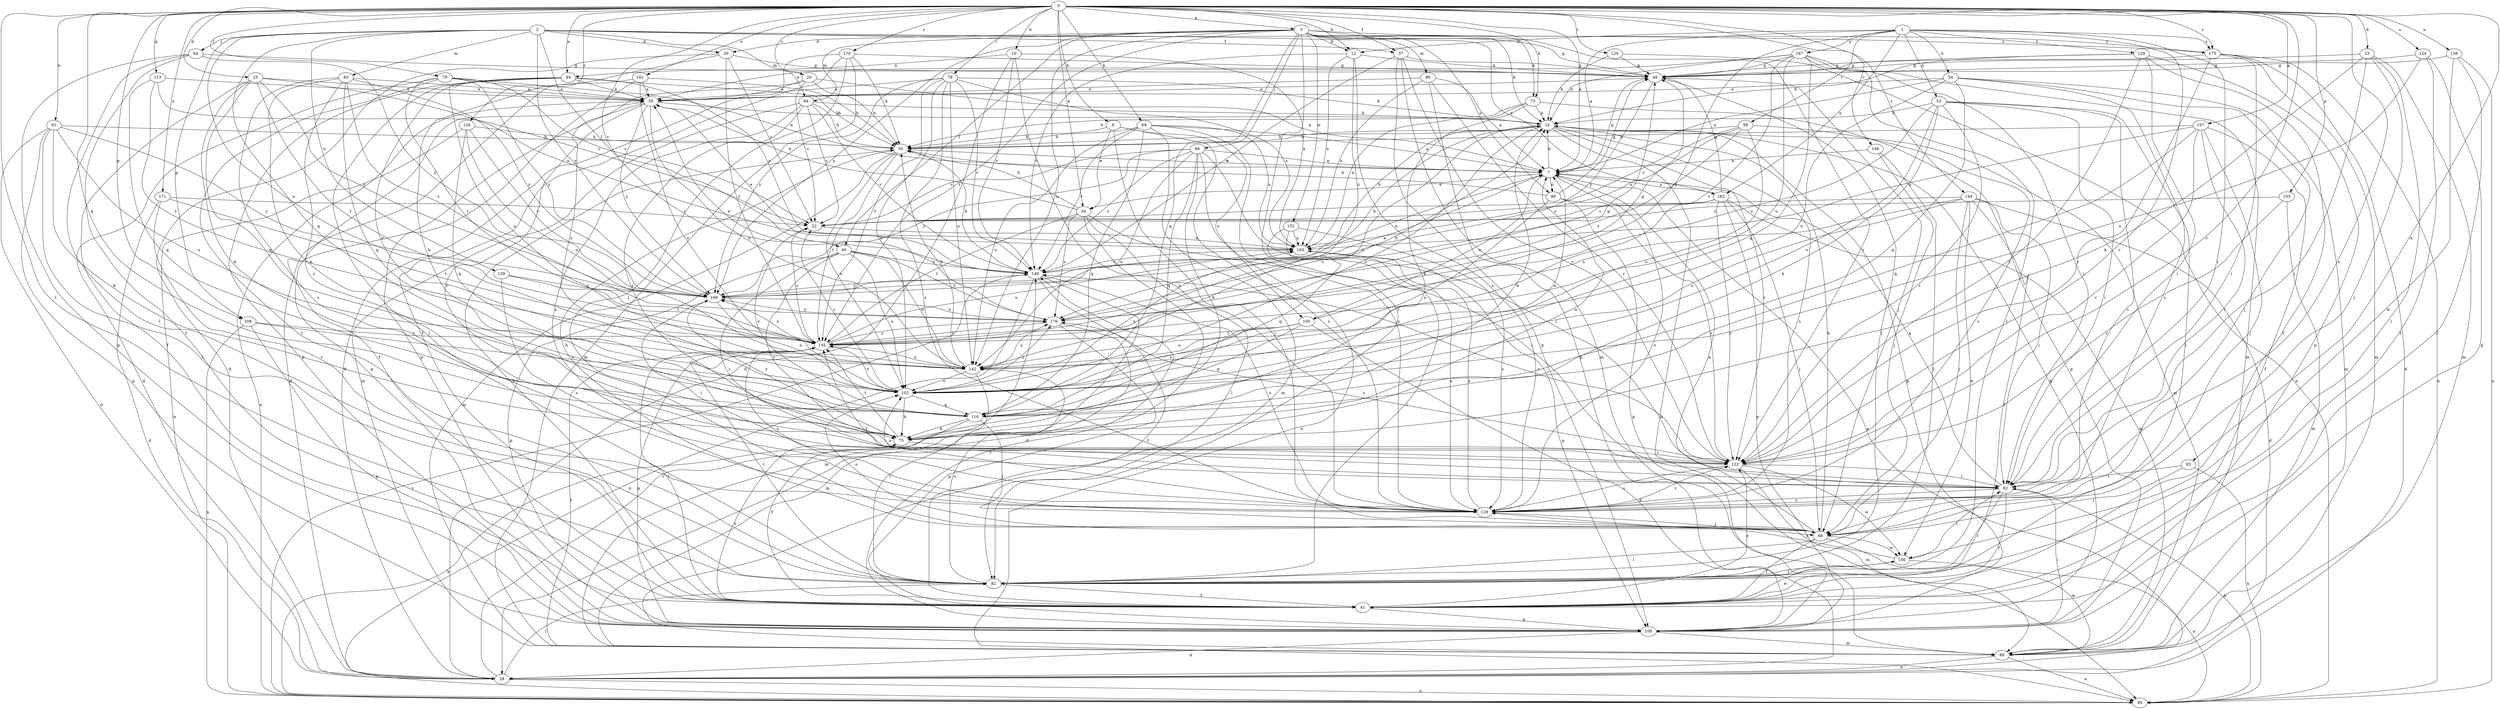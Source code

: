 strict digraph  {
0;
1;
2;
3;
7;
9;
10;
12;
14;
20;
22;
23;
25;
26;
28;
34;
35;
37;
40;
41;
48;
53;
54;
55;
58;
62;
64;
66;
68;
69;
73;
75;
78;
79;
82;
83;
84;
86;
88;
91;
93;
94;
95;
99;
100;
102;
103;
107;
108;
109;
113;
116;
120;
122;
124;
126;
128;
129;
135;
138;
139;
142;
144;
146;
149;
152;
156;
161;
162;
163;
167;
169;
170;
171;
175;
176;
0 -> 3  [label=a];
0 -> 7  [label=a];
0 -> 9  [label=b];
0 -> 10  [label=b];
0 -> 12  [label=b];
0 -> 20  [label=c];
0 -> 23  [label=d];
0 -> 25  [label=d];
0 -> 34  [label=e];
0 -> 37  [label=f];
0 -> 69  [label=k];
0 -> 73  [label=k];
0 -> 78  [label=l];
0 -> 79  [label=l];
0 -> 82  [label=l];
0 -> 91  [label=n];
0 -> 93  [label=n];
0 -> 94  [label=n];
0 -> 103  [label=p];
0 -> 107  [label=p];
0 -> 108  [label=p];
0 -> 113  [label=q];
0 -> 116  [label=q];
0 -> 120  [label=r];
0 -> 122  [label=r];
0 -> 124  [label=s];
0 -> 126  [label=s];
0 -> 128  [label=s];
0 -> 138  [label=u];
0 -> 144  [label=v];
0 -> 146  [label=v];
0 -> 149  [label=v];
0 -> 161  [label=x];
0 -> 170  [label=z];
0 -> 171  [label=z];
0 -> 175  [label=z];
1 -> 7  [label=a];
1 -> 12  [label=b];
1 -> 53  [label=h];
1 -> 54  [label=h];
1 -> 58  [label=i];
1 -> 62  [label=i];
1 -> 122  [label=r];
1 -> 129  [label=t];
1 -> 135  [label=t];
1 -> 162  [label=x];
1 -> 167  [label=y];
1 -> 175  [label=z];
2 -> 26  [label=d];
2 -> 37  [label=f];
2 -> 40  [label=f];
2 -> 48  [label=g];
2 -> 64  [label=j];
2 -> 83  [label=m];
2 -> 84  [label=m];
2 -> 108  [label=p];
2 -> 116  [label=q];
2 -> 139  [label=u];
2 -> 142  [label=u];
2 -> 169  [label=y];
2 -> 175  [label=z];
3 -> 12  [label=b];
3 -> 14  [label=b];
3 -> 26  [label=d];
3 -> 40  [label=f];
3 -> 66  [label=j];
3 -> 73  [label=k];
3 -> 82  [label=l];
3 -> 84  [label=m];
3 -> 86  [label=m];
3 -> 99  [label=o];
3 -> 116  [label=q];
3 -> 122  [label=r];
3 -> 135  [label=t];
3 -> 142  [label=u];
3 -> 152  [label=w];
3 -> 162  [label=x];
3 -> 169  [label=y];
3 -> 175  [label=z];
7 -> 14  [label=b];
7 -> 34  [label=e];
7 -> 48  [label=g];
7 -> 99  [label=o];
7 -> 100  [label=o];
7 -> 128  [label=s];
7 -> 162  [label=x];
9 -> 34  [label=e];
9 -> 55  [label=h];
9 -> 68  [label=j];
9 -> 100  [label=o];
9 -> 128  [label=s];
10 -> 28  [label=d];
10 -> 94  [label=n];
10 -> 128  [label=s];
10 -> 149  [label=v];
10 -> 163  [label=x];
12 -> 48  [label=g];
12 -> 128  [label=s];
12 -> 149  [label=v];
12 -> 163  [label=x];
12 -> 176  [label=z];
14 -> 55  [label=h];
14 -> 88  [label=m];
14 -> 95  [label=n];
14 -> 102  [label=o];
14 -> 109  [label=p];
14 -> 122  [label=r];
14 -> 128  [label=s];
14 -> 142  [label=u];
20 -> 7  [label=a];
20 -> 22  [label=c];
20 -> 35  [label=e];
20 -> 55  [label=h];
20 -> 102  [label=o];
22 -> 163  [label=x];
23 -> 48  [label=g];
23 -> 62  [label=i];
23 -> 68  [label=j];
23 -> 75  [label=k];
23 -> 82  [label=l];
23 -> 88  [label=m];
25 -> 35  [label=e];
25 -> 41  [label=f];
25 -> 75  [label=k];
25 -> 116  [label=q];
25 -> 135  [label=t];
25 -> 163  [label=x];
25 -> 169  [label=y];
26 -> 22  [label=c];
26 -> 28  [label=d];
26 -> 48  [label=g];
26 -> 75  [label=k];
26 -> 135  [label=t];
28 -> 7  [label=a];
28 -> 82  [label=l];
28 -> 95  [label=n];
28 -> 149  [label=v];
34 -> 28  [label=d];
34 -> 35  [label=e];
34 -> 55  [label=h];
34 -> 62  [label=i];
34 -> 82  [label=l];
34 -> 135  [label=t];
34 -> 176  [label=z];
35 -> 14  [label=b];
35 -> 41  [label=f];
35 -> 109  [label=p];
35 -> 122  [label=r];
35 -> 142  [label=u];
35 -> 169  [label=y];
37 -> 48  [label=g];
37 -> 88  [label=m];
37 -> 109  [label=p];
37 -> 122  [label=r];
37 -> 149  [label=v];
40 -> 62  [label=i];
40 -> 102  [label=o];
40 -> 109  [label=p];
40 -> 122  [label=r];
40 -> 142  [label=u];
40 -> 149  [label=v];
40 -> 176  [label=z];
41 -> 55  [label=h];
41 -> 109  [label=p];
41 -> 122  [label=r];
41 -> 135  [label=t];
41 -> 156  [label=w];
48 -> 35  [label=e];
48 -> 68  [label=j];
48 -> 82  [label=l];
48 -> 169  [label=y];
53 -> 14  [label=b];
53 -> 62  [label=i];
53 -> 75  [label=k];
53 -> 82  [label=l];
53 -> 102  [label=o];
53 -> 122  [label=r];
53 -> 128  [label=s];
53 -> 176  [label=z];
54 -> 7  [label=a];
54 -> 35  [label=e];
54 -> 68  [label=j];
54 -> 88  [label=m];
54 -> 116  [label=q];
54 -> 128  [label=s];
54 -> 142  [label=u];
55 -> 7  [label=a];
55 -> 88  [label=m];
55 -> 102  [label=o];
55 -> 135  [label=t];
58 -> 22  [label=c];
58 -> 55  [label=h];
58 -> 102  [label=o];
58 -> 128  [label=s];
58 -> 163  [label=x];
58 -> 176  [label=z];
62 -> 7  [label=a];
62 -> 41  [label=f];
62 -> 82  [label=l];
62 -> 95  [label=n];
62 -> 102  [label=o];
62 -> 128  [label=s];
64 -> 41  [label=f];
64 -> 48  [label=g];
64 -> 82  [label=l];
64 -> 109  [label=p];
64 -> 169  [label=y];
66 -> 7  [label=a];
66 -> 22  [label=c];
66 -> 62  [label=i];
66 -> 75  [label=k];
66 -> 95  [label=n];
66 -> 116  [label=q];
66 -> 142  [label=u];
66 -> 149  [label=v];
66 -> 169  [label=y];
68 -> 7  [label=a];
68 -> 14  [label=b];
68 -> 41  [label=f];
68 -> 55  [label=h];
68 -> 82  [label=l];
68 -> 88  [label=m];
68 -> 102  [label=o];
68 -> 156  [label=w];
69 -> 7  [label=a];
69 -> 55  [label=h];
69 -> 88  [label=m];
69 -> 116  [label=q];
69 -> 128  [label=s];
69 -> 142  [label=u];
69 -> 149  [label=v];
69 -> 163  [label=x];
73 -> 14  [label=b];
73 -> 55  [label=h];
73 -> 75  [label=k];
73 -> 109  [label=p];
73 -> 163  [label=x];
75 -> 7  [label=a];
75 -> 14  [label=b];
75 -> 41  [label=f];
75 -> 122  [label=r];
75 -> 135  [label=t];
75 -> 169  [label=y];
78 -> 14  [label=b];
78 -> 35  [label=e];
78 -> 102  [label=o];
78 -> 128  [label=s];
78 -> 135  [label=t];
78 -> 142  [label=u];
78 -> 149  [label=v];
78 -> 163  [label=x];
78 -> 169  [label=y];
79 -> 7  [label=a];
79 -> 22  [label=c];
79 -> 28  [label=d];
79 -> 35  [label=e];
79 -> 82  [label=l];
79 -> 135  [label=t];
79 -> 169  [label=y];
82 -> 41  [label=f];
82 -> 135  [label=t];
82 -> 142  [label=u];
83 -> 35  [label=e];
83 -> 75  [label=k];
83 -> 116  [label=q];
83 -> 122  [label=r];
83 -> 128  [label=s];
83 -> 169  [label=y];
83 -> 176  [label=z];
84 -> 14  [label=b];
84 -> 22  [label=c];
84 -> 55  [label=h];
84 -> 88  [label=m];
84 -> 122  [label=r];
84 -> 128  [label=s];
84 -> 149  [label=v];
86 -> 7  [label=a];
86 -> 35  [label=e];
86 -> 109  [label=p];
86 -> 122  [label=r];
86 -> 163  [label=x];
88 -> 28  [label=d];
88 -> 95  [label=n];
88 -> 135  [label=t];
91 -> 28  [label=d];
91 -> 55  [label=h];
91 -> 75  [label=k];
91 -> 82  [label=l];
91 -> 109  [label=p];
91 -> 142  [label=u];
91 -> 169  [label=y];
93 -> 62  [label=i];
93 -> 68  [label=j];
93 -> 95  [label=n];
94 -> 35  [label=e];
94 -> 55  [label=h];
94 -> 82  [label=l];
94 -> 102  [label=o];
94 -> 109  [label=p];
94 -> 142  [label=u];
94 -> 163  [label=x];
95 -> 35  [label=e];
95 -> 75  [label=k];
95 -> 149  [label=v];
99 -> 48  [label=g];
99 -> 55  [label=h];
99 -> 102  [label=o];
99 -> 109  [label=p];
99 -> 122  [label=r];
100 -> 28  [label=d];
100 -> 48  [label=g];
100 -> 102  [label=o];
100 -> 116  [label=q];
100 -> 135  [label=t];
100 -> 142  [label=u];
102 -> 7  [label=a];
102 -> 22  [label=c];
102 -> 75  [label=k];
102 -> 116  [label=q];
102 -> 135  [label=t];
102 -> 163  [label=x];
102 -> 176  [label=z];
103 -> 22  [label=c];
103 -> 88  [label=m];
103 -> 122  [label=r];
107 -> 41  [label=f];
107 -> 55  [label=h];
107 -> 62  [label=i];
107 -> 68  [label=j];
107 -> 116  [label=q];
107 -> 122  [label=r];
107 -> 163  [label=x];
108 -> 95  [label=n];
108 -> 102  [label=o];
108 -> 109  [label=p];
108 -> 135  [label=t];
109 -> 14  [label=b];
109 -> 28  [label=d];
109 -> 62  [label=i];
109 -> 88  [label=m];
109 -> 149  [label=v];
113 -> 22  [label=c];
113 -> 35  [label=e];
113 -> 116  [label=q];
113 -> 135  [label=t];
116 -> 22  [label=c];
116 -> 41  [label=f];
116 -> 68  [label=j];
116 -> 75  [label=k];
120 -> 14  [label=b];
120 -> 48  [label=g];
120 -> 95  [label=n];
122 -> 62  [label=i];
122 -> 88  [label=m];
122 -> 128  [label=s];
122 -> 149  [label=v];
122 -> 156  [label=w];
122 -> 176  [label=z];
124 -> 41  [label=f];
124 -> 48  [label=g];
124 -> 102  [label=o];
124 -> 109  [label=p];
126 -> 55  [label=h];
126 -> 95  [label=n];
126 -> 116  [label=q];
126 -> 142  [label=u];
126 -> 169  [label=y];
128 -> 68  [label=j];
128 -> 122  [label=r];
128 -> 135  [label=t];
128 -> 163  [label=x];
129 -> 14  [label=b];
129 -> 41  [label=f];
129 -> 48  [label=g];
129 -> 62  [label=i];
129 -> 109  [label=p];
129 -> 122  [label=r];
135 -> 14  [label=b];
135 -> 22  [label=c];
135 -> 48  [label=g];
135 -> 109  [label=p];
135 -> 128  [label=s];
135 -> 142  [label=u];
135 -> 163  [label=x];
135 -> 169  [label=y];
135 -> 176  [label=z];
138 -> 41  [label=f];
138 -> 48  [label=g];
138 -> 95  [label=n];
138 -> 156  [label=w];
139 -> 128  [label=s];
139 -> 135  [label=t];
139 -> 169  [label=y];
142 -> 55  [label=h];
142 -> 82  [label=l];
142 -> 102  [label=o];
142 -> 176  [label=z];
144 -> 22  [label=c];
144 -> 28  [label=d];
144 -> 41  [label=f];
144 -> 62  [label=i];
144 -> 68  [label=j];
144 -> 142  [label=u];
144 -> 156  [label=w];
144 -> 176  [label=z];
146 -> 7  [label=a];
146 -> 68  [label=j];
146 -> 82  [label=l];
149 -> 7  [label=a];
149 -> 35  [label=e];
149 -> 41  [label=f];
149 -> 55  [label=h];
149 -> 88  [label=m];
149 -> 95  [label=n];
149 -> 128  [label=s];
149 -> 169  [label=y];
152 -> 82  [label=l];
152 -> 116  [label=q];
152 -> 128  [label=s];
152 -> 163  [label=x];
156 -> 62  [label=i];
156 -> 82  [label=l];
156 -> 95  [label=n];
156 -> 128  [label=s];
161 -> 28  [label=d];
161 -> 35  [label=e];
161 -> 55  [label=h];
161 -> 102  [label=o];
161 -> 109  [label=p];
162 -> 22  [label=c];
162 -> 48  [label=g];
162 -> 68  [label=j];
162 -> 88  [label=m];
162 -> 109  [label=p];
162 -> 122  [label=r];
162 -> 176  [label=z];
163 -> 14  [label=b];
163 -> 109  [label=p];
163 -> 128  [label=s];
163 -> 149  [label=v];
167 -> 14  [label=b];
167 -> 35  [label=e];
167 -> 48  [label=g];
167 -> 62  [label=i];
167 -> 82  [label=l];
167 -> 88  [label=m];
167 -> 116  [label=q];
167 -> 135  [label=t];
167 -> 142  [label=u];
169 -> 7  [label=a];
169 -> 14  [label=b];
169 -> 62  [label=i];
169 -> 102  [label=o];
169 -> 176  [label=z];
170 -> 28  [label=d];
170 -> 41  [label=f];
170 -> 48  [label=g];
170 -> 55  [label=h];
170 -> 68  [label=j];
170 -> 88  [label=m];
171 -> 22  [label=c];
171 -> 28  [label=d];
171 -> 128  [label=s];
171 -> 135  [label=t];
175 -> 28  [label=d];
175 -> 48  [label=g];
175 -> 62  [label=i];
175 -> 88  [label=m];
175 -> 95  [label=n];
175 -> 122  [label=r];
176 -> 35  [label=e];
176 -> 88  [label=m];
176 -> 109  [label=p];
176 -> 135  [label=t];
176 -> 169  [label=y];
}
